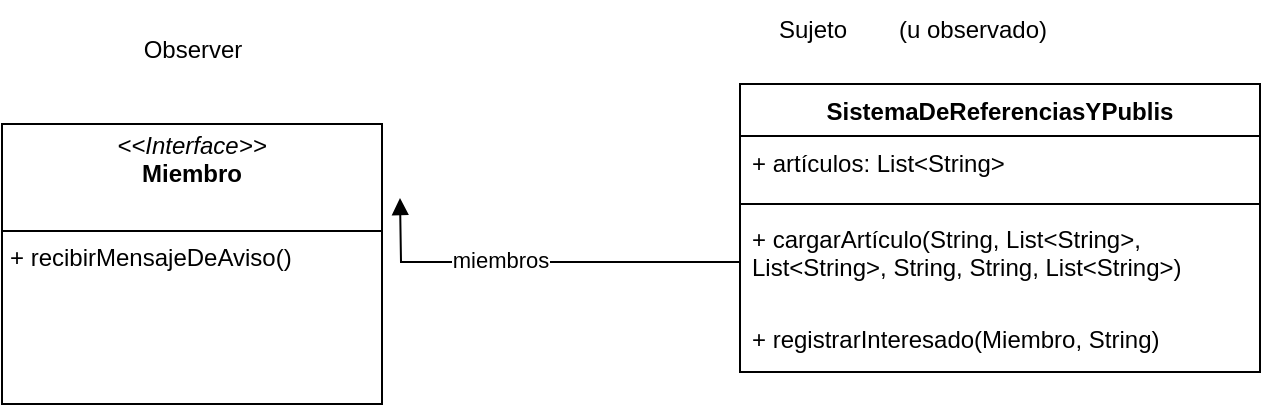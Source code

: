 <mxfile version="24.8.0">
  <diagram id="C5RBs43oDa-KdzZeNtuy" name="Page-1">
    <mxGraphModel dx="712" dy="745" grid="1" gridSize="10" guides="1" tooltips="1" connect="1" arrows="1" fold="1" page="1" pageScale="1" pageWidth="827" pageHeight="1169" math="0" shadow="0">
      <root>
        <mxCell id="WIyWlLk6GJQsqaUBKTNV-0" />
        <mxCell id="WIyWlLk6GJQsqaUBKTNV-1" parent="WIyWlLk6GJQsqaUBKTNV-0" />
        <mxCell id="WfkrBH388kIWZbavLEcz-4" value="SistemaDeReferenciasYPublis" style="swimlane;fontStyle=1;align=center;verticalAlign=top;childLayout=stackLayout;horizontal=1;startSize=26;horizontalStack=0;resizeParent=1;resizeParentMax=0;resizeLast=0;collapsible=1;marginBottom=0;whiteSpace=wrap;html=1;" vertex="1" parent="WIyWlLk6GJQsqaUBKTNV-1">
          <mxGeometry x="414" y="150" width="260" height="144" as="geometry" />
        </mxCell>
        <mxCell id="WfkrBH388kIWZbavLEcz-16" value="+ artículos: List&amp;lt;String&amp;gt;" style="text;strokeColor=none;fillColor=none;align=left;verticalAlign=top;spacingLeft=4;spacingRight=4;overflow=hidden;rotatable=0;points=[[0,0.5],[1,0.5]];portConstraint=eastwest;whiteSpace=wrap;html=1;" vertex="1" parent="WfkrBH388kIWZbavLEcz-4">
          <mxGeometry y="26" width="260" height="30" as="geometry" />
        </mxCell>
        <mxCell id="WfkrBH388kIWZbavLEcz-6" value="" style="line;strokeWidth=1;fillColor=none;align=left;verticalAlign=middle;spacingTop=-1;spacingLeft=3;spacingRight=3;rotatable=0;labelPosition=right;points=[];portConstraint=eastwest;strokeColor=inherit;" vertex="1" parent="WfkrBH388kIWZbavLEcz-4">
          <mxGeometry y="56" width="260" height="8" as="geometry" />
        </mxCell>
        <mxCell id="WfkrBH388kIWZbavLEcz-7" value="+ cargarArtículo(String, List&amp;lt;String&amp;gt;, List&amp;lt;String&amp;gt;, String, String, List&amp;lt;String&amp;gt;)" style="text;strokeColor=none;fillColor=none;align=left;verticalAlign=top;spacingLeft=4;spacingRight=4;overflow=hidden;rotatable=0;points=[[0,0.5],[1,0.5]];portConstraint=eastwest;whiteSpace=wrap;html=1;" vertex="1" parent="WfkrBH388kIWZbavLEcz-4">
          <mxGeometry y="64" width="260" height="50" as="geometry" />
        </mxCell>
        <mxCell id="WfkrBH388kIWZbavLEcz-12" value="+ registrarInteresado(Miembro, String)" style="text;strokeColor=none;fillColor=none;align=left;verticalAlign=top;spacingLeft=4;spacingRight=4;overflow=hidden;rotatable=0;points=[[0,0.5],[1,0.5]];portConstraint=eastwest;whiteSpace=wrap;html=1;" vertex="1" parent="WfkrBH388kIWZbavLEcz-4">
          <mxGeometry y="114" width="260" height="30" as="geometry" />
        </mxCell>
        <mxCell id="WfkrBH388kIWZbavLEcz-13" value="" style="endArrow=block;endFill=1;html=1;edgeStyle=orthogonalEdgeStyle;align=left;verticalAlign=top;rounded=0;exitX=0;exitY=0.5;exitDx=0;exitDy=0;entryX=1.025;entryY=0.808;entryDx=0;entryDy=0;entryPerimeter=0;" edge="1" parent="WIyWlLk6GJQsqaUBKTNV-1" source="WfkrBH388kIWZbavLEcz-7">
          <mxGeometry x="-1" relative="1" as="geometry">
            <mxPoint x="290" y="380" as="sourcePoint" />
            <mxPoint x="244" y="207.008" as="targetPoint" />
          </mxGeometry>
        </mxCell>
        <mxCell id="WfkrBH388kIWZbavLEcz-15" value="miembros" style="edgeLabel;html=1;align=center;verticalAlign=middle;resizable=0;points=[];" vertex="1" connectable="0" parent="WfkrBH388kIWZbavLEcz-13">
          <mxGeometry x="0.198" y="-1" relative="1" as="geometry">
            <mxPoint as="offset" />
          </mxGeometry>
        </mxCell>
        <mxCell id="WfkrBH388kIWZbavLEcz-17" value="Observer" style="text;html=1;align=center;verticalAlign=middle;resizable=0;points=[];autosize=1;strokeColor=none;fillColor=none;" vertex="1" parent="WIyWlLk6GJQsqaUBKTNV-1">
          <mxGeometry x="105" y="118" width="70" height="30" as="geometry" />
        </mxCell>
        <mxCell id="WfkrBH388kIWZbavLEcz-18" value="Sujeto" style="text;html=1;align=center;verticalAlign=middle;resizable=0;points=[];autosize=1;strokeColor=none;fillColor=none;" vertex="1" parent="WIyWlLk6GJQsqaUBKTNV-1">
          <mxGeometry x="420" y="108" width="60" height="30" as="geometry" />
        </mxCell>
        <mxCell id="WfkrBH388kIWZbavLEcz-19" value="(u observado)" style="text;html=1;align=center;verticalAlign=middle;resizable=0;points=[];autosize=1;strokeColor=none;fillColor=none;" vertex="1" parent="WIyWlLk6GJQsqaUBKTNV-1">
          <mxGeometry x="480" y="108" width="100" height="30" as="geometry" />
        </mxCell>
        <mxCell id="WfkrBH388kIWZbavLEcz-20" value="&lt;p style=&quot;margin:0px;margin-top:4px;text-align:center;&quot;&gt;&lt;i&gt;&amp;lt;&amp;lt;Interface&amp;gt;&amp;gt;&lt;/i&gt;&lt;br&gt;&lt;b&gt;Miembro&lt;/b&gt;&lt;/p&gt;&lt;p style=&quot;margin:0px;margin-left:4px;&quot;&gt;&lt;br&gt;&lt;/p&gt;&lt;hr size=&quot;1&quot; style=&quot;border-style:solid;&quot;&gt;&lt;p style=&quot;margin:0px;margin-left:4px;&quot;&gt;+ recibirMensajeDeAviso()&lt;/p&gt;" style="verticalAlign=top;align=left;overflow=fill;html=1;whiteSpace=wrap;" vertex="1" parent="WIyWlLk6GJQsqaUBKTNV-1">
          <mxGeometry x="45" y="170" width="190" height="140" as="geometry" />
        </mxCell>
      </root>
    </mxGraphModel>
  </diagram>
</mxfile>
